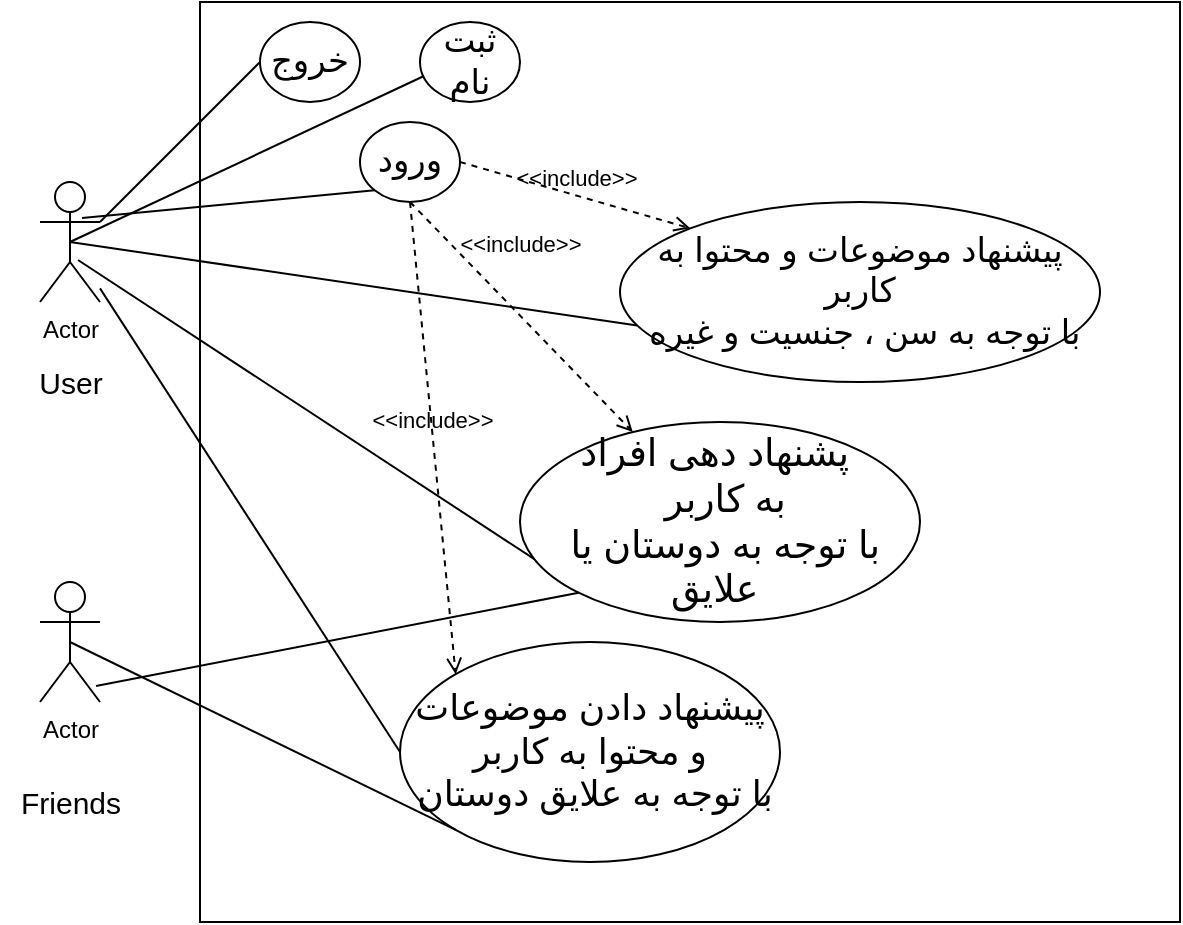 <mxfile version="13.9.9" type="device"><diagram id="URjeHOKURQkvCBxLAPfT" name="Page-1"><mxGraphModel dx="852" dy="494" grid="1" gridSize="10" guides="1" tooltips="1" connect="1" arrows="1" fold="1" page="1" pageScale="1" pageWidth="850" pageHeight="1100" math="0" shadow="0"><root><mxCell id="0"/><mxCell id="1" parent="0"/><mxCell id="_bdecMifNxUCwBcnOplr-1" value="Actor" style="shape=umlActor;verticalLabelPosition=bottom;verticalAlign=top;html=1;" parent="1" vertex="1"><mxGeometry x="110" y="100" width="30" height="60" as="geometry"/></mxCell><mxCell id="_bdecMifNxUCwBcnOplr-2" value="Actor" style="shape=umlActor;verticalLabelPosition=bottom;verticalAlign=top;html=1;" parent="1" vertex="1"><mxGeometry x="110" y="300" width="30" height="60" as="geometry"/></mxCell><mxCell id="_bdecMifNxUCwBcnOplr-3" value="&lt;font style=&quot;font-size: 15px&quot;&gt;User&lt;/font&gt;" style="text;html=1;resizable=0;autosize=1;align=center;verticalAlign=middle;points=[];fillColor=none;strokeColor=none;rounded=0;" parent="1" vertex="1"><mxGeometry x="100" y="190" width="50" height="20" as="geometry"/></mxCell><mxCell id="_bdecMifNxUCwBcnOplr-5" value="&lt;font style=&quot;font-size: 15px&quot;&gt;Friends&lt;/font&gt;" style="text;html=1;resizable=0;autosize=1;align=center;verticalAlign=middle;points=[];fillColor=none;strokeColor=none;rounded=0;" parent="1" vertex="1"><mxGeometry x="90" y="400" width="70" height="20" as="geometry"/></mxCell><mxCell id="_bdecMifNxUCwBcnOplr-6" value="" style="rounded=0;whiteSpace=wrap;html=1;" parent="1" vertex="1"><mxGeometry x="190" y="10" width="490" height="460" as="geometry"/></mxCell><mxCell id="_bdecMifNxUCwBcnOplr-7" value="&lt;font style=&quot;font-size: 17px&quot;&gt;&lt;span&gt;پیشنهاد موضوعات و محتوا به کاربر&lt;/span&gt;&lt;br&gt;&lt;span&gt;&amp;nbsp;با توجه به سن ، جنسیت و غیره&lt;/span&gt;&lt;/font&gt;" style="ellipse;whiteSpace=wrap;html=1;" parent="1" vertex="1"><mxGeometry x="400" y="110" width="240" height="90" as="geometry"/></mxCell><mxCell id="FLf0InuPMFq6FA-1plik-4" value="&lt;font style=&quot;font-size: 19px&quot;&gt;&lt;span&gt;پشنهاد دهی&amp;nbsp;&lt;/span&gt;افراد&amp;nbsp;&lt;span&gt;&lt;br&gt;&amp;nbsp;&lt;/span&gt;به کاربر&lt;br&gt;&lt;span&gt;&amp;nbsp;با توجه به دوستان یا علایق&amp;nbsp;&lt;/span&gt;&lt;/font&gt;" style="ellipse;whiteSpace=wrap;html=1;" parent="1" vertex="1"><mxGeometry x="350" y="220" width="200" height="100" as="geometry"/></mxCell><mxCell id="FLf0InuPMFq6FA-1plik-5" value="&lt;font style=&quot;font-size: 18px&quot;&gt;&lt;span&gt;پیشنهاد دادن موضوعات و محتوا به کاربر&lt;/span&gt;&lt;br&gt;&lt;span&gt;&amp;nbsp;با توجه به علایق دوستان&lt;/span&gt;&lt;/font&gt;" style="ellipse;whiteSpace=wrap;html=1;" parent="1" vertex="1"><mxGeometry x="290" y="330" width="190" height="110" as="geometry"/></mxCell><mxCell id="FLf0InuPMFq6FA-1plik-7" value="" style="endArrow=none;html=1;exitX=0.036;exitY=0.686;exitDx=0;exitDy=0;exitPerimeter=0;entryX=0.5;entryY=0.5;entryDx=0;entryDy=0;entryPerimeter=0;" parent="1" source="_bdecMifNxUCwBcnOplr-7" target="_bdecMifNxUCwBcnOplr-1" edge="1"><mxGeometry width="50" height="50" relative="1" as="geometry"><mxPoint x="400" y="280" as="sourcePoint"/><mxPoint x="450" y="230" as="targetPoint"/></mxGeometry></mxCell><mxCell id="FLf0InuPMFq6FA-1plik-8" value="" style="endArrow=none;html=1;exitX=0;exitY=0.5;exitDx=0;exitDy=0;" parent="1" source="FLf0InuPMFq6FA-1plik-5" target="_bdecMifNxUCwBcnOplr-1" edge="1"><mxGeometry width="50" height="50" relative="1" as="geometry"><mxPoint x="235.04" y="178.02" as="sourcePoint"/><mxPoint x="170" y="310" as="targetPoint"/></mxGeometry></mxCell><mxCell id="FLf0InuPMFq6FA-1plik-9" value="" style="endArrow=none;html=1;exitX=0;exitY=1;exitDx=0;exitDy=0;entryX=0.5;entryY=0.5;entryDx=0;entryDy=0;entryPerimeter=0;" parent="1" source="FLf0InuPMFq6FA-1plik-5" target="_bdecMifNxUCwBcnOplr-2" edge="1"><mxGeometry width="50" height="50" relative="1" as="geometry"><mxPoint x="240" y="305" as="sourcePoint"/><mxPoint x="120" y="164" as="targetPoint"/></mxGeometry></mxCell><mxCell id="FLf0InuPMFq6FA-1plik-10" value="" style="endArrow=none;html=1;entryX=0.933;entryY=0.867;entryDx=0;entryDy=0;entryPerimeter=0;exitX=0;exitY=1;exitDx=0;exitDy=0;" parent="1" source="FLf0InuPMFq6FA-1plik-4" target="_bdecMifNxUCwBcnOplr-2" edge="1"><mxGeometry width="50" height="50" relative="1" as="geometry"><mxPoint x="260.503" y="329.749" as="sourcePoint"/><mxPoint x="135" y="340" as="targetPoint"/></mxGeometry></mxCell><mxCell id="FLf0InuPMFq6FA-1plik-11" value="" style="endArrow=none;html=1;exitX=0.036;exitY=0.686;exitDx=0;exitDy=0;exitPerimeter=0;entryX=0.633;entryY=0.65;entryDx=0;entryDy=0;entryPerimeter=0;" parent="1" source="FLf0InuPMFq6FA-1plik-4" target="_bdecMifNxUCwBcnOplr-1" edge="1"><mxGeometry width="50" height="50" relative="1" as="geometry"><mxPoint x="250" y="365" as="sourcePoint"/><mxPoint x="150" y="169.348" as="targetPoint"/></mxGeometry></mxCell><mxCell id="OkTGWrB6BosdKEAh8-xW-1" value="&lt;span style=&quot;font-size: 17px&quot;&gt;ورود&lt;/span&gt;" style="ellipse;whiteSpace=wrap;html=1;" vertex="1" parent="1"><mxGeometry x="270" y="70" width="50" height="40" as="geometry"/></mxCell><mxCell id="OkTGWrB6BosdKEAh8-xW-2" value="&lt;span style=&quot;font-size: 17px&quot;&gt;خروج&lt;/span&gt;" style="ellipse;whiteSpace=wrap;html=1;" vertex="1" parent="1"><mxGeometry x="220" y="20" width="50" height="40" as="geometry"/></mxCell><mxCell id="OkTGWrB6BosdKEAh8-xW-3" value="&lt;span style=&quot;font-size: 17px&quot;&gt;ثبت نام&lt;/span&gt;" style="ellipse;whiteSpace=wrap;html=1;" vertex="1" parent="1"><mxGeometry x="300" y="20" width="50" height="40" as="geometry"/></mxCell><mxCell id="OkTGWrB6BosdKEAh8-xW-4" value="" style="endArrow=none;html=1;exitX=0.04;exitY=0.675;exitDx=0;exitDy=0;exitPerimeter=0;entryX=0.5;entryY=0.5;entryDx=0;entryDy=0;entryPerimeter=0;" edge="1" parent="1" source="OkTGWrB6BosdKEAh8-xW-3" target="_bdecMifNxUCwBcnOplr-1"><mxGeometry width="50" height="50" relative="1" as="geometry"><mxPoint x="443.64" y="161.74" as="sourcePoint"/><mxPoint x="135" y="140" as="targetPoint"/></mxGeometry></mxCell><mxCell id="OkTGWrB6BosdKEAh8-xW-5" value="" style="endArrow=none;html=1;exitX=0;exitY=0.5;exitDx=0;exitDy=0;entryX=1;entryY=0.333;entryDx=0;entryDy=0;entryPerimeter=0;" edge="1" parent="1" source="OkTGWrB6BosdKEAh8-xW-2" target="_bdecMifNxUCwBcnOplr-1"><mxGeometry width="50" height="50" relative="1" as="geometry"><mxPoint x="453.64" y="171.74" as="sourcePoint"/><mxPoint x="145" y="150" as="targetPoint"/></mxGeometry></mxCell><mxCell id="OkTGWrB6BosdKEAh8-xW-6" value="" style="endArrow=none;html=1;exitX=0;exitY=1;exitDx=0;exitDy=0;entryX=0.7;entryY=0.3;entryDx=0;entryDy=0;entryPerimeter=0;" edge="1" parent="1" source="OkTGWrB6BosdKEAh8-xW-1" target="_bdecMifNxUCwBcnOplr-1"><mxGeometry width="50" height="50" relative="1" as="geometry"><mxPoint x="463.64" y="181.74" as="sourcePoint"/><mxPoint x="155" y="160" as="targetPoint"/></mxGeometry></mxCell><mxCell id="OkTGWrB6BosdKEAh8-xW-7" value="&amp;lt;&amp;lt;include&amp;gt;&amp;gt;" style="edgeStyle=none;html=1;endArrow=open;verticalAlign=bottom;dashed=1;labelBackgroundColor=none;exitX=1;exitY=0.5;exitDx=0;exitDy=0;entryX=0;entryY=0;entryDx=0;entryDy=0;" edge="1" parent="1" source="OkTGWrB6BosdKEAh8-xW-1" target="_bdecMifNxUCwBcnOplr-7"><mxGeometry width="160" relative="1" as="geometry"><mxPoint x="350" y="89.5" as="sourcePoint"/><mxPoint x="510" y="89.5" as="targetPoint"/></mxGeometry></mxCell><mxCell id="OkTGWrB6BosdKEAh8-xW-8" value="&amp;lt;&amp;lt;include&amp;gt;&amp;gt;" style="edgeStyle=none;html=1;endArrow=open;verticalAlign=bottom;dashed=1;labelBackgroundColor=none;exitX=0.5;exitY=1;exitDx=0;exitDy=0;entryX=0;entryY=0;entryDx=0;entryDy=0;" edge="1" parent="1" source="OkTGWrB6BosdKEAh8-xW-1" target="FLf0InuPMFq6FA-1plik-5"><mxGeometry width="160" relative="1" as="geometry"><mxPoint x="200" y="166.82" as="sourcePoint"/><mxPoint x="315.147" y="200.0" as="targetPoint"/></mxGeometry></mxCell><mxCell id="OkTGWrB6BosdKEAh8-xW-9" value="&amp;lt;&amp;lt;include&amp;gt;&amp;gt;" style="edgeStyle=none;html=1;endArrow=open;verticalAlign=bottom;dashed=1;labelBackgroundColor=none;exitX=0.5;exitY=1;exitDx=0;exitDy=0;" edge="1" parent="1" source="OkTGWrB6BosdKEAh8-xW-1" target="FLf0InuPMFq6FA-1plik-4"><mxGeometry x="-0.253" y="19" width="160" relative="1" as="geometry"><mxPoint x="340" y="110" as="sourcePoint"/><mxPoint x="455.147" y="143.18" as="targetPoint"/><mxPoint as="offset"/></mxGeometry></mxCell></root></mxGraphModel></diagram></mxfile>